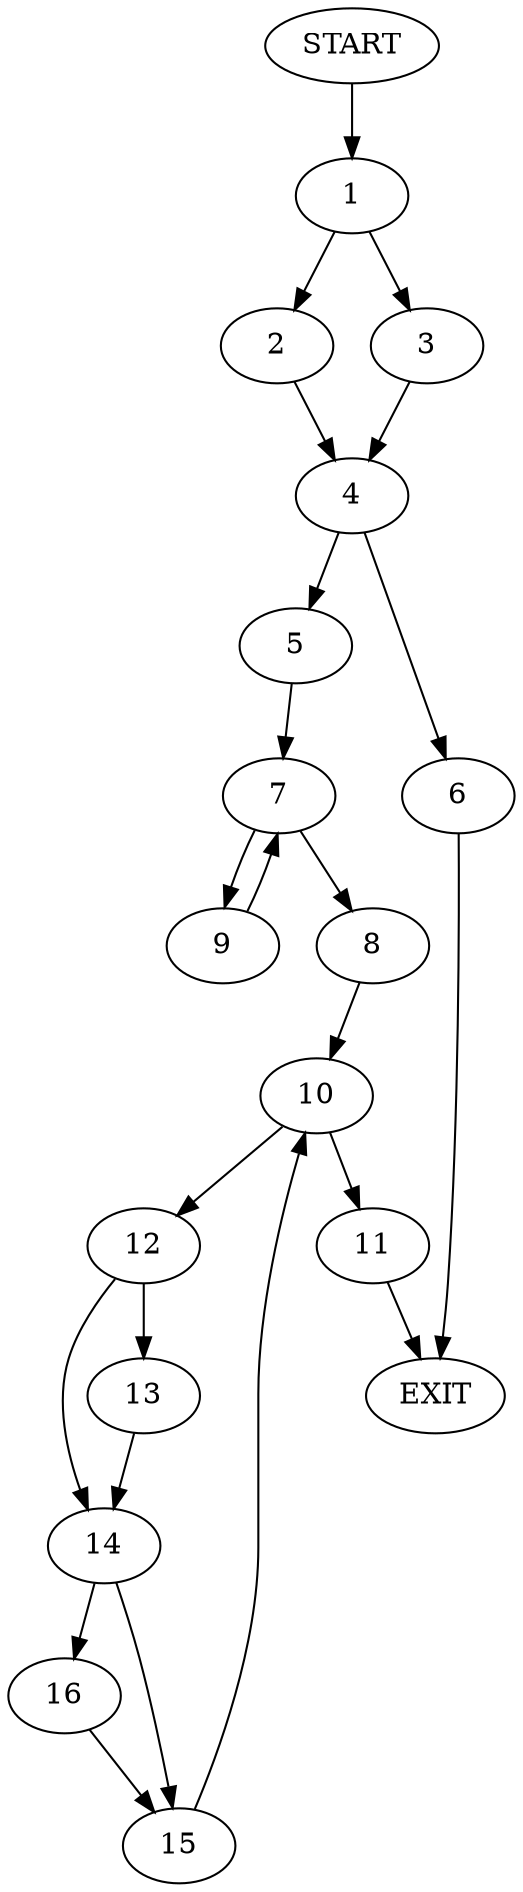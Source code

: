 digraph {
0 [label="START"]
17 [label="EXIT"]
0 -> 1
1 -> 2
1 -> 3
3 -> 4
2 -> 4
4 -> 5
4 -> 6
5 -> 7
6 -> 17
7 -> 8
7 -> 9
8 -> 10
9 -> 7
10 -> 11
10 -> 12
11 -> 17
12 -> 13
12 -> 14
13 -> 14
14 -> 15
14 -> 16
15 -> 10
16 -> 15
}
